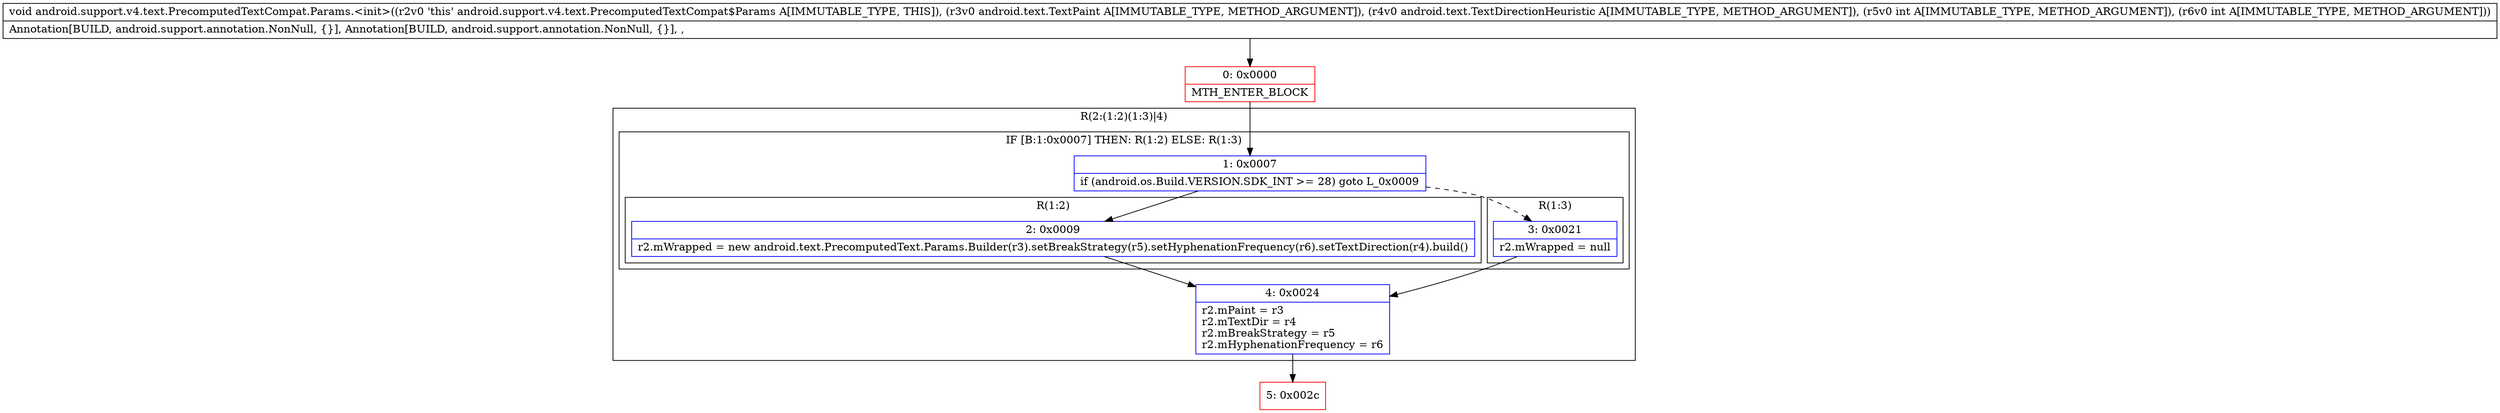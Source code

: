 digraph "CFG forandroid.support.v4.text.PrecomputedTextCompat.Params.\<init\>(Landroid\/text\/TextPaint;Landroid\/text\/TextDirectionHeuristic;II)V" {
subgraph cluster_Region_1468116689 {
label = "R(2:(1:2)(1:3)|4)";
node [shape=record,color=blue];
subgraph cluster_IfRegion_1944797738 {
label = "IF [B:1:0x0007] THEN: R(1:2) ELSE: R(1:3)";
node [shape=record,color=blue];
Node_1 [shape=record,label="{1\:\ 0x0007|if (android.os.Build.VERSION.SDK_INT \>= 28) goto L_0x0009\l}"];
subgraph cluster_Region_1205086843 {
label = "R(1:2)";
node [shape=record,color=blue];
Node_2 [shape=record,label="{2\:\ 0x0009|r2.mWrapped = new android.text.PrecomputedText.Params.Builder(r3).setBreakStrategy(r5).setHyphenationFrequency(r6).setTextDirection(r4).build()\l}"];
}
subgraph cluster_Region_1357520205 {
label = "R(1:3)";
node [shape=record,color=blue];
Node_3 [shape=record,label="{3\:\ 0x0021|r2.mWrapped = null\l}"];
}
}
Node_4 [shape=record,label="{4\:\ 0x0024|r2.mPaint = r3\lr2.mTextDir = r4\lr2.mBreakStrategy = r5\lr2.mHyphenationFrequency = r6\l}"];
}
Node_0 [shape=record,color=red,label="{0\:\ 0x0000|MTH_ENTER_BLOCK\l}"];
Node_5 [shape=record,color=red,label="{5\:\ 0x002c}"];
MethodNode[shape=record,label="{void android.support.v4.text.PrecomputedTextCompat.Params.\<init\>((r2v0 'this' android.support.v4.text.PrecomputedTextCompat$Params A[IMMUTABLE_TYPE, THIS]), (r3v0 android.text.TextPaint A[IMMUTABLE_TYPE, METHOD_ARGUMENT]), (r4v0 android.text.TextDirectionHeuristic A[IMMUTABLE_TYPE, METHOD_ARGUMENT]), (r5v0 int A[IMMUTABLE_TYPE, METHOD_ARGUMENT]), (r6v0 int A[IMMUTABLE_TYPE, METHOD_ARGUMENT]))  | Annotation[BUILD, android.support.annotation.NonNull, \{\}], Annotation[BUILD, android.support.annotation.NonNull, \{\}], , \l}"];
MethodNode -> Node_0;
Node_1 -> Node_2;
Node_1 -> Node_3[style=dashed];
Node_2 -> Node_4;
Node_3 -> Node_4;
Node_4 -> Node_5;
Node_0 -> Node_1;
}

